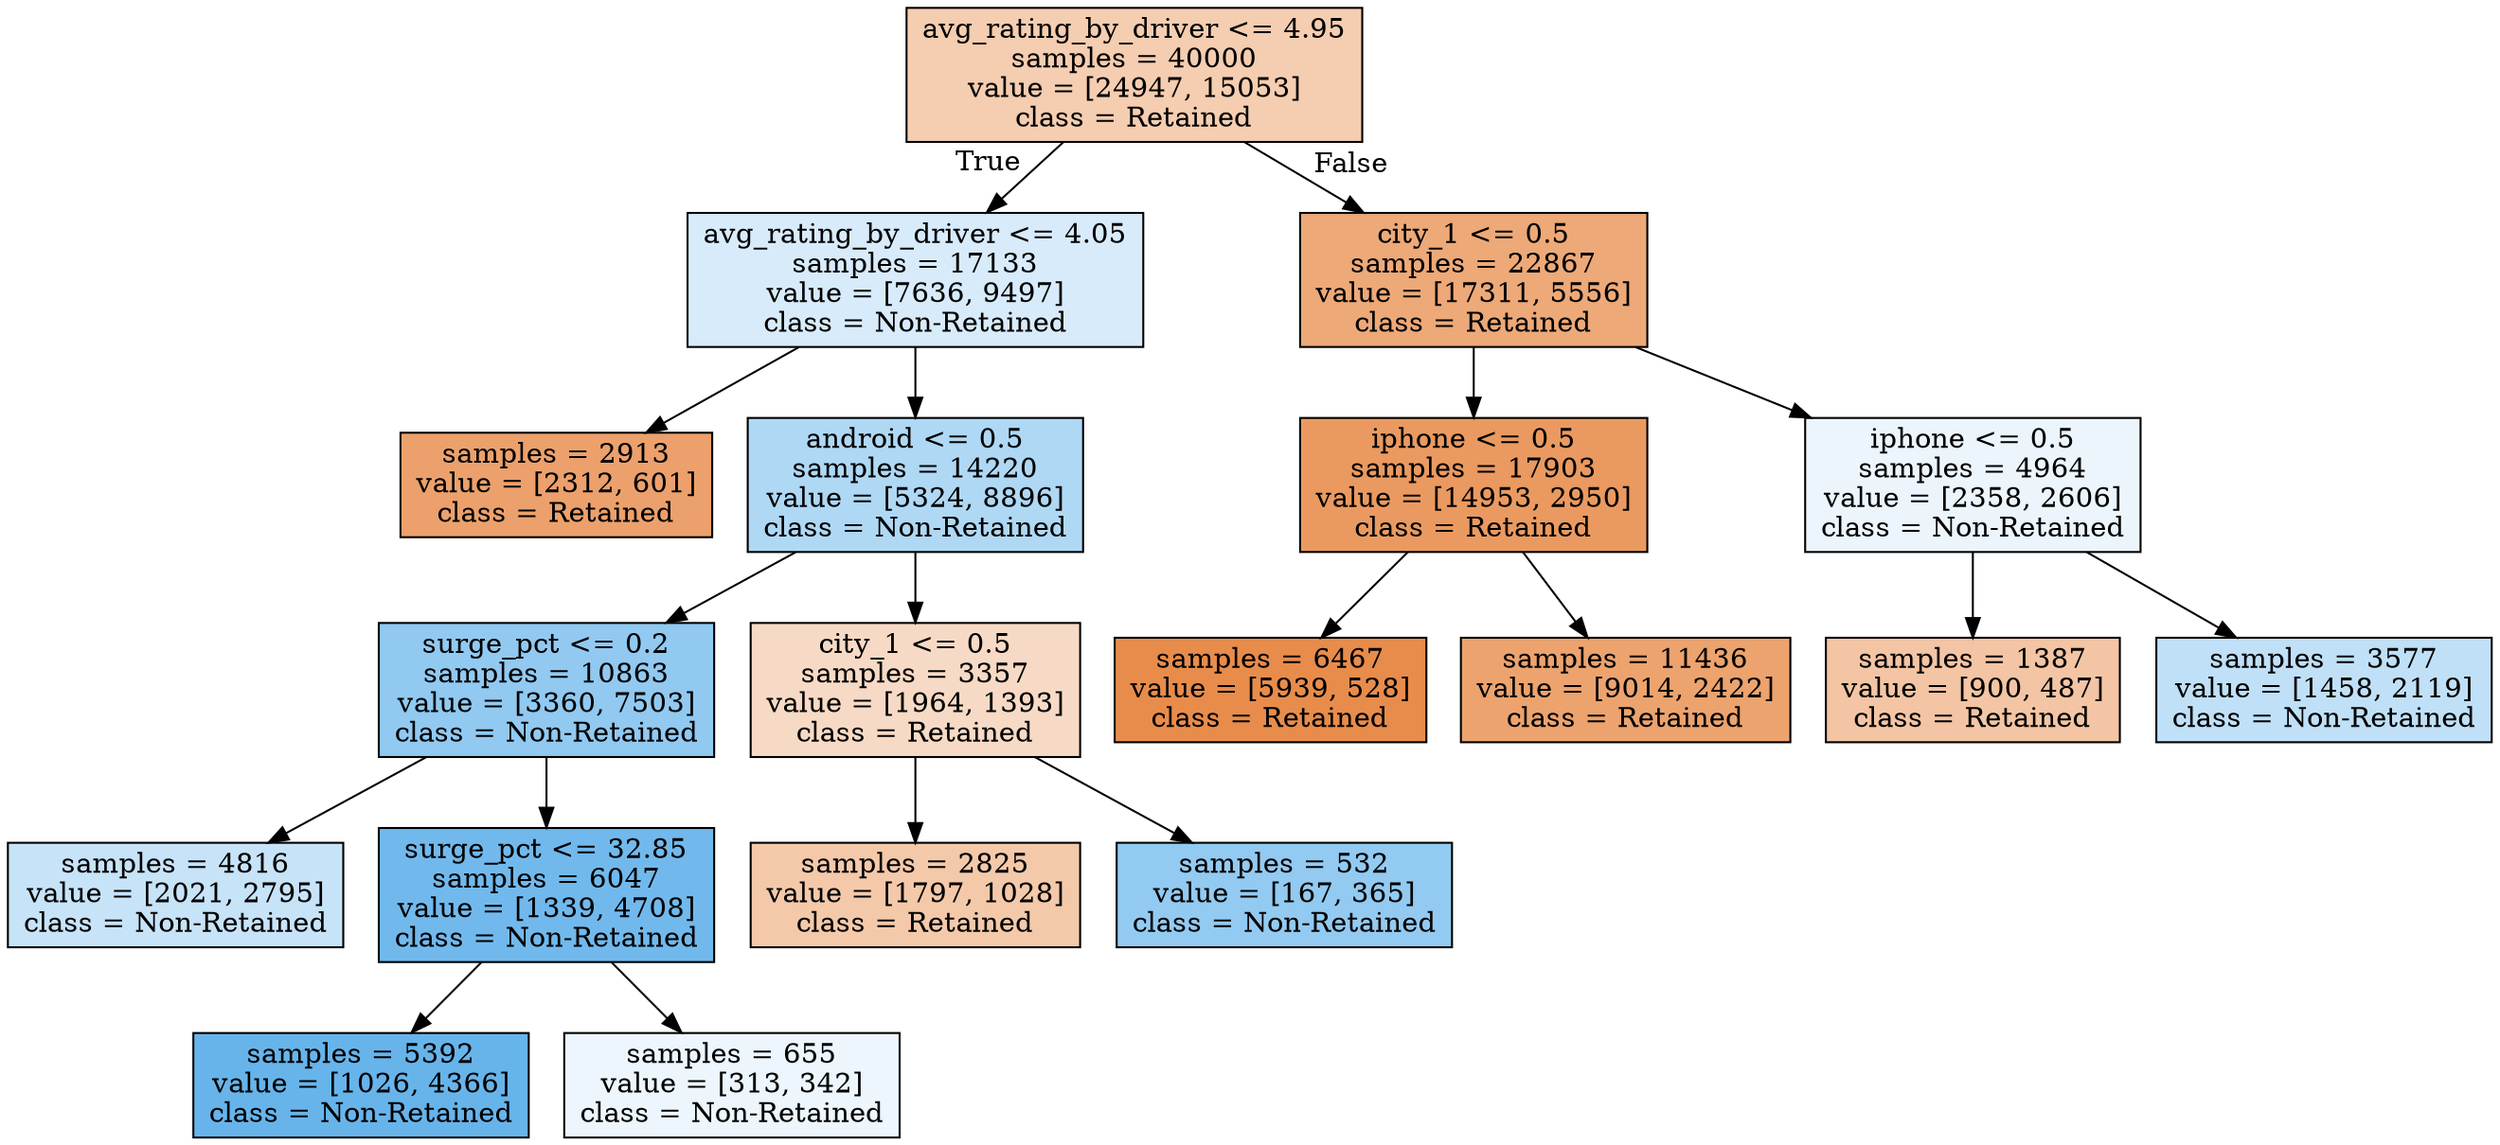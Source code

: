 digraph Tree {
node [shape=box, style="filled", color="black"] ;
0 [label="avg_rating_by_driver <= 4.95\nsamples = 40000\nvalue = [24947, 15053]\nclass = Retained", fillcolor="#e5813965"] ;
1 [label="avg_rating_by_driver <= 4.05\nsamples = 17133\nvalue = [7636, 9497]\nclass = Non-Retained", fillcolor="#399de532"] ;
0 -> 1 [labeldistance=2.5, labelangle=45, headlabel="True"] ;
5 [label="samples = 2913\nvalue = [2312, 601]\nclass = Retained", fillcolor="#e58139bd"] ;
1 -> 5 ;
6 [label="android <= 0.5\nsamples = 14220\nvalue = [5324, 8896]\nclass = Non-Retained", fillcolor="#399de566"] ;
1 -> 6 ;
7 [label="surge_pct <= 0.2\nsamples = 10863\nvalue = [3360, 7503]\nclass = Non-Retained", fillcolor="#399de58d"] ;
6 -> 7 ;
9 [label="samples = 4816\nvalue = [2021, 2795]\nclass = Non-Retained", fillcolor="#399de547"] ;
7 -> 9 ;
10 [label="surge_pct <= 32.85\nsamples = 6047\nvalue = [1339, 4708]\nclass = Non-Retained", fillcolor="#399de5b6"] ;
7 -> 10 ;
15 [label="samples = 5392\nvalue = [1026, 4366]\nclass = Non-Retained", fillcolor="#399de5c3"] ;
10 -> 15 ;
16 [label="samples = 655\nvalue = [313, 342]\nclass = Non-Retained", fillcolor="#399de516"] ;
10 -> 16 ;
8 [label="city_1 <= 0.5\nsamples = 3357\nvalue = [1964, 1393]\nclass = Retained", fillcolor="#e581394a"] ;
6 -> 8 ;
17 [label="samples = 2825\nvalue = [1797, 1028]\nclass = Retained", fillcolor="#e581396d"] ;
8 -> 17 ;
18 [label="samples = 532\nvalue = [167, 365]\nclass = Non-Retained", fillcolor="#399de58a"] ;
8 -> 18 ;
2 [label="city_1 <= 0.5\nsamples = 22867\nvalue = [17311, 5556]\nclass = Retained", fillcolor="#e58139ad"] ;
0 -> 2 [labeldistance=2.5, labelangle=-45, headlabel="False"] ;
3 [label="iphone <= 0.5\nsamples = 17903\nvalue = [14953, 2950]\nclass = Retained", fillcolor="#e58139cd"] ;
2 -> 3 ;
11 [label="samples = 6467\nvalue = [5939, 528]\nclass = Retained", fillcolor="#e58139e8"] ;
3 -> 11 ;
12 [label="samples = 11436\nvalue = [9014, 2422]\nclass = Retained", fillcolor="#e58139ba"] ;
3 -> 12 ;
4 [label="iphone <= 0.5\nsamples = 4964\nvalue = [2358, 2606]\nclass = Non-Retained", fillcolor="#399de518"] ;
2 -> 4 ;
13 [label="samples = 1387\nvalue = [900, 487]\nclass = Retained", fillcolor="#e5813975"] ;
4 -> 13 ;
14 [label="samples = 3577\nvalue = [1458, 2119]\nclass = Non-Retained", fillcolor="#399de550"] ;
4 -> 14 ;
}